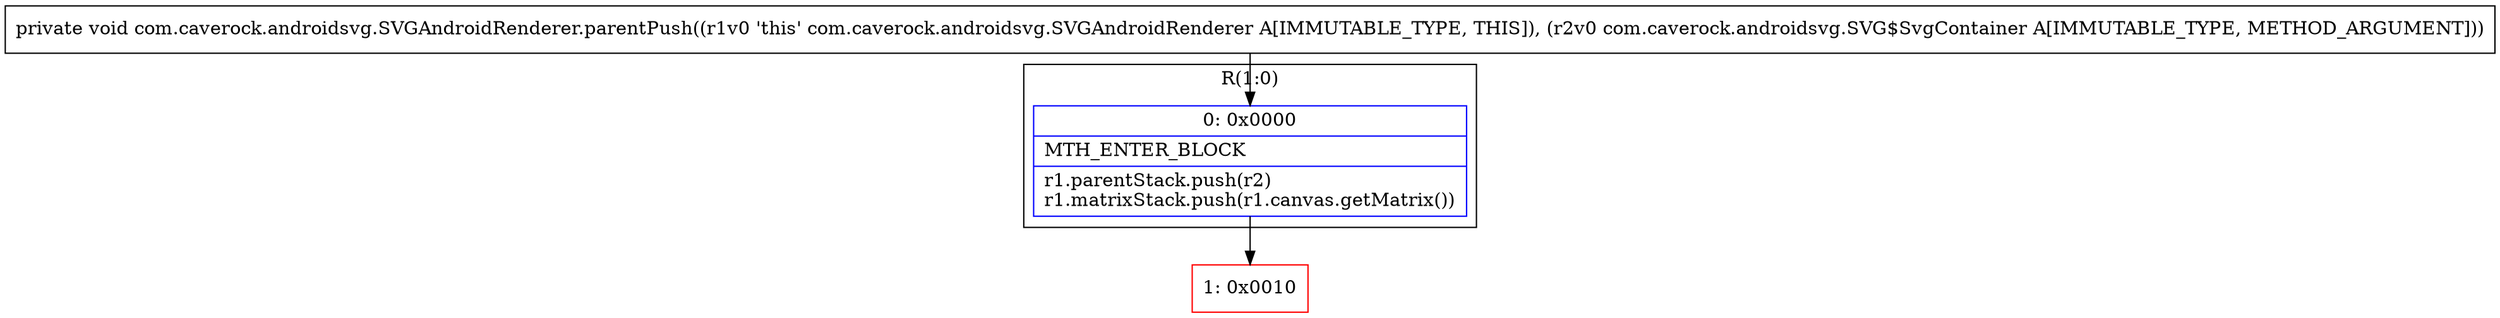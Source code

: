 digraph "CFG forcom.caverock.androidsvg.SVGAndroidRenderer.parentPush(Lcom\/caverock\/androidsvg\/SVG$SvgContainer;)V" {
subgraph cluster_Region_1424862919 {
label = "R(1:0)";
node [shape=record,color=blue];
Node_0 [shape=record,label="{0\:\ 0x0000|MTH_ENTER_BLOCK\l|r1.parentStack.push(r2)\lr1.matrixStack.push(r1.canvas.getMatrix())\l}"];
}
Node_1 [shape=record,color=red,label="{1\:\ 0x0010}"];
MethodNode[shape=record,label="{private void com.caverock.androidsvg.SVGAndroidRenderer.parentPush((r1v0 'this' com.caverock.androidsvg.SVGAndroidRenderer A[IMMUTABLE_TYPE, THIS]), (r2v0 com.caverock.androidsvg.SVG$SvgContainer A[IMMUTABLE_TYPE, METHOD_ARGUMENT])) }"];
MethodNode -> Node_0;
Node_0 -> Node_1;
}

